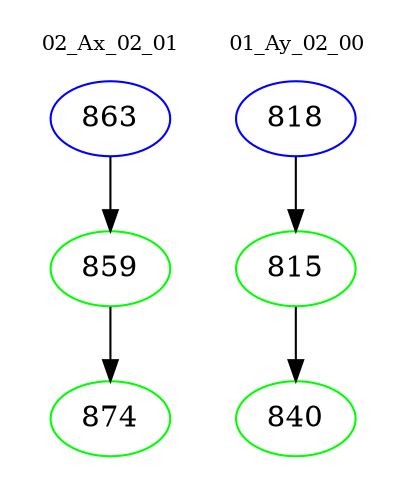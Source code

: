 digraph{
subgraph cluster_0 {
color = white
label = "02_Ax_02_01";
fontsize=10;
T0_863 [label="863", color="blue"]
T0_863 -> T0_859 [color="black"]
T0_859 [label="859", color="green"]
T0_859 -> T0_874 [color="black"]
T0_874 [label="874", color="green"]
}
subgraph cluster_1 {
color = white
label = "01_Ay_02_00";
fontsize=10;
T1_818 [label="818", color="blue"]
T1_818 -> T1_815 [color="black"]
T1_815 [label="815", color="green"]
T1_815 -> T1_840 [color="black"]
T1_840 [label="840", color="green"]
}
}
